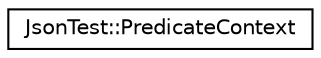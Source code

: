 digraph "Graphical Class Hierarchy"
{
  edge [fontname="Helvetica",fontsize="10",labelfontname="Helvetica",labelfontsize="10"];
  node [fontname="Helvetica",fontsize="10",shape=record];
  rankdir="LR";
  Node1 [label="JsonTest::PredicateContext",height=0.2,width=0.4,color="black", fillcolor="white", style="filled",URL="$struct_json_test_1_1_predicate_context.html"];
}

